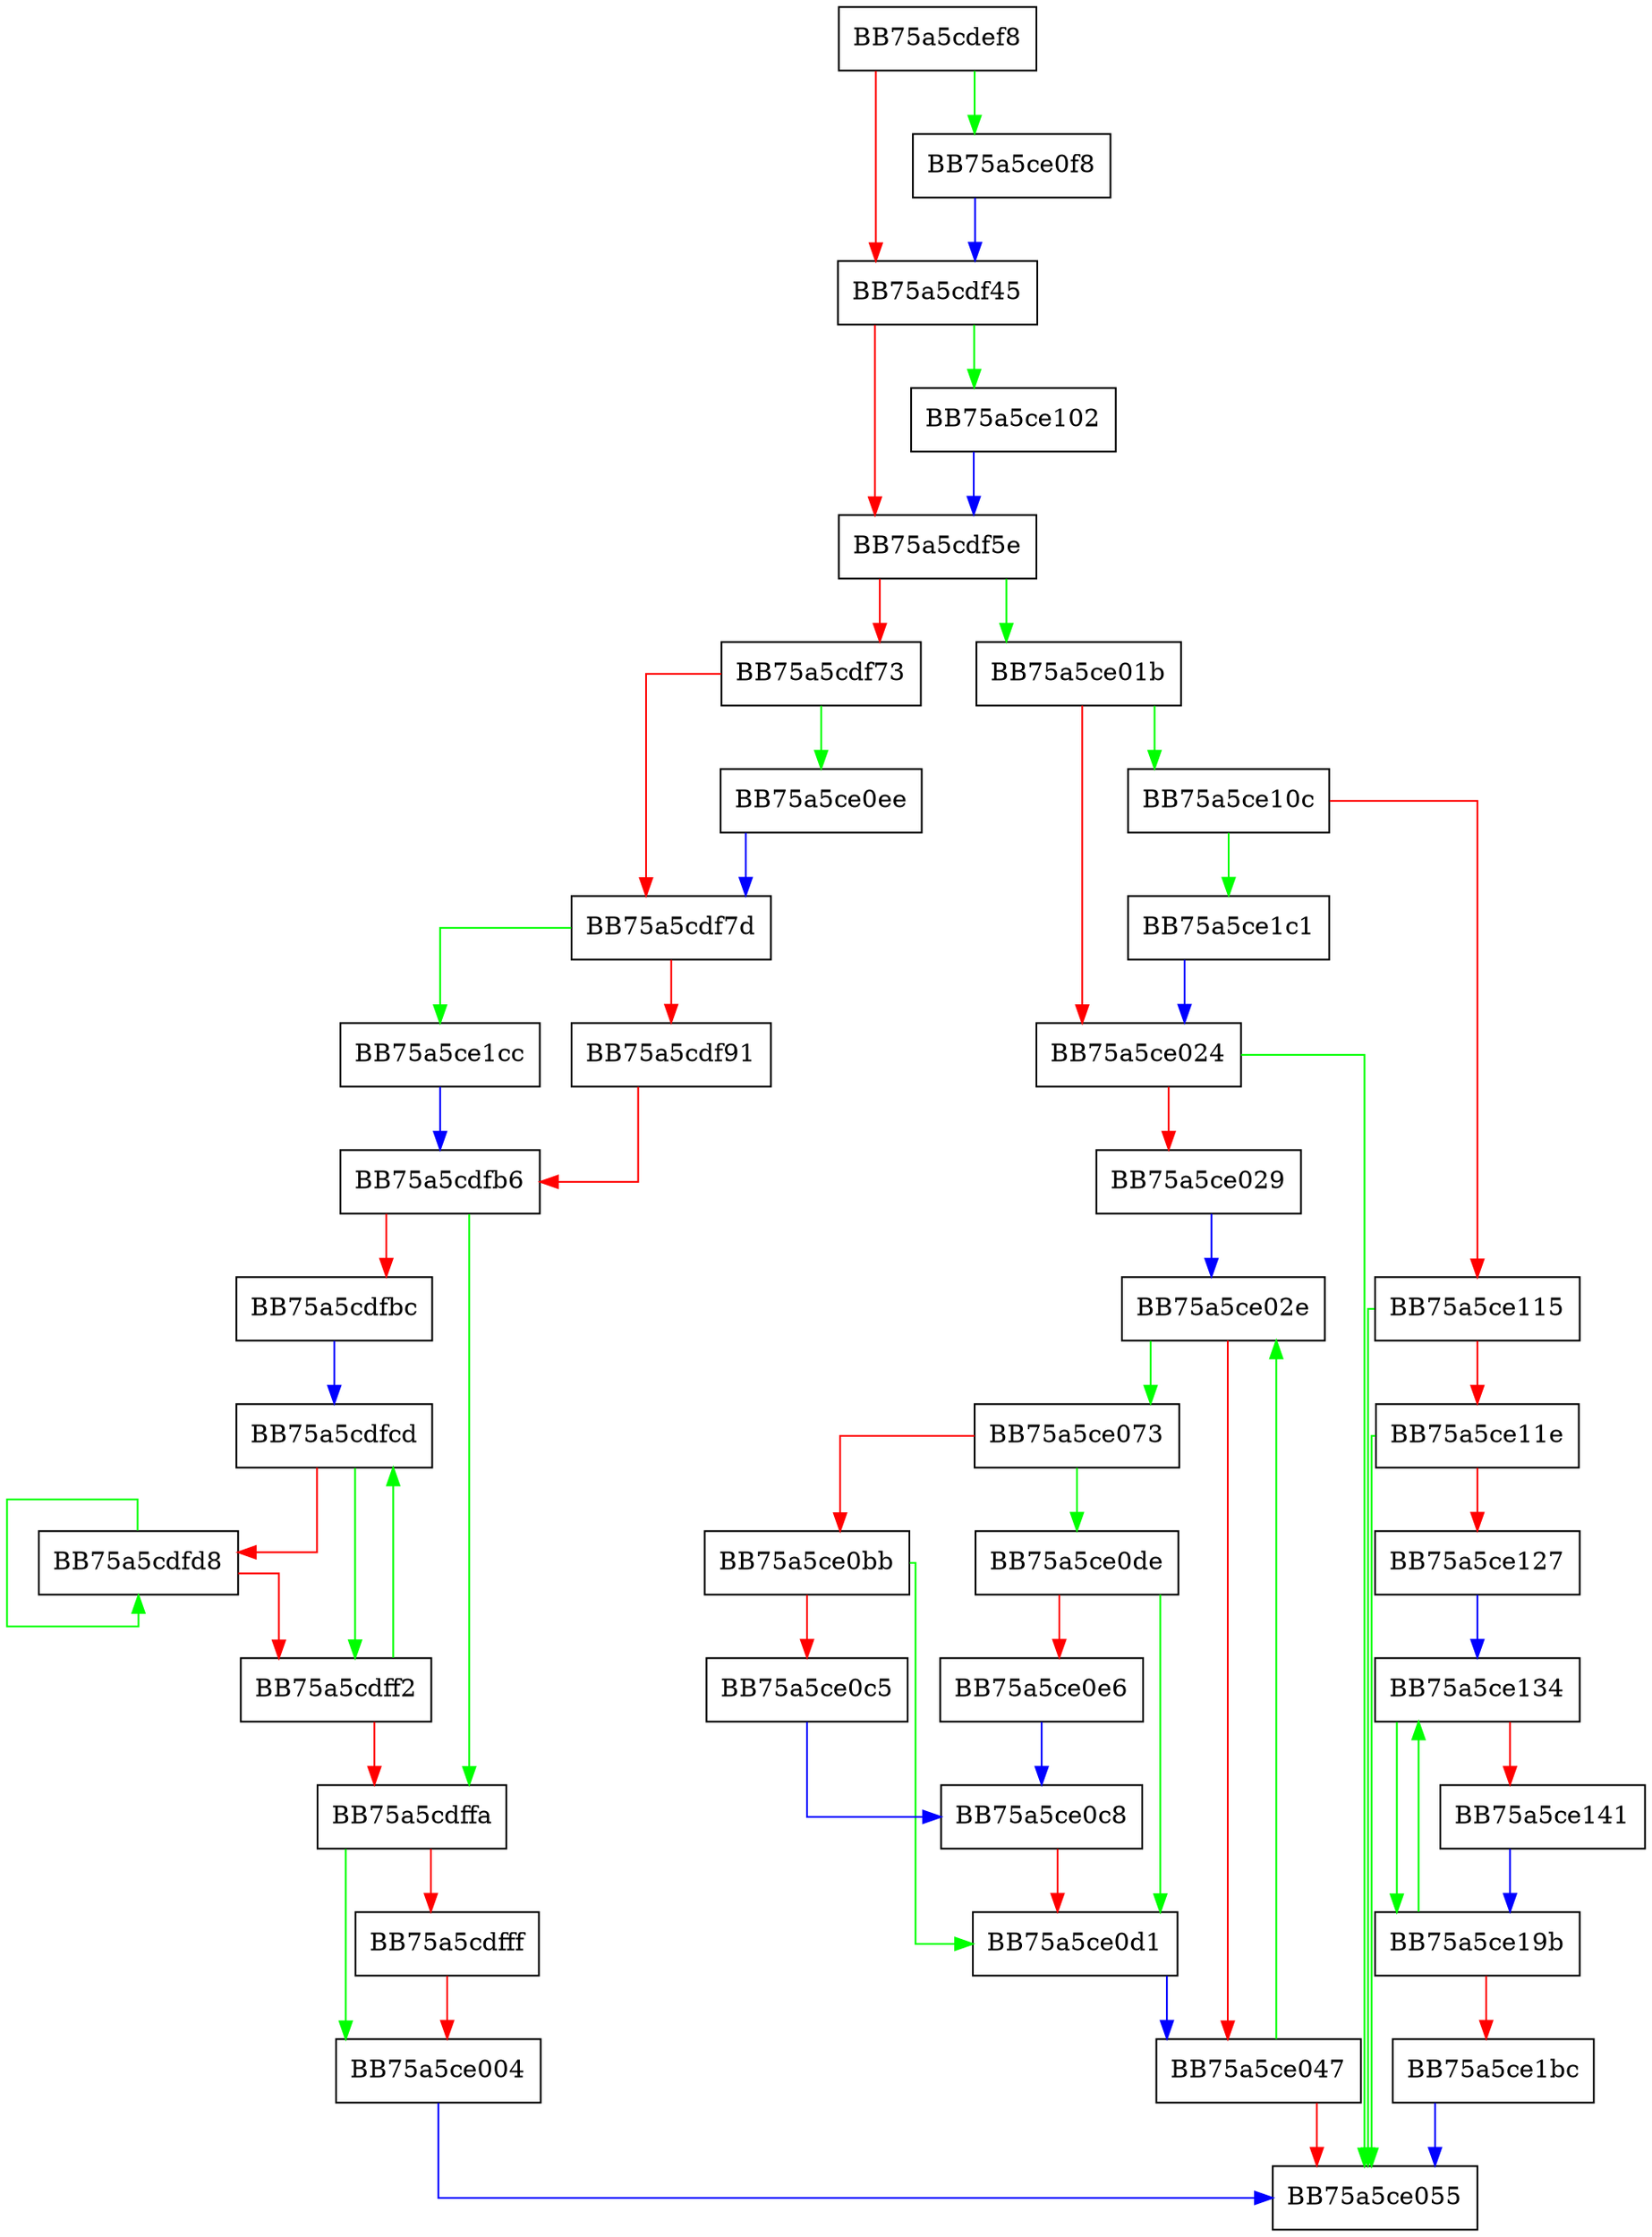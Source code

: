 digraph ApplyFilter {
  node [shape="box"];
  graph [splines=ortho];
  BB75a5cdef8 -> BB75a5ce0f8 [color="green"];
  BB75a5cdef8 -> BB75a5cdf45 [color="red"];
  BB75a5cdf45 -> BB75a5ce102 [color="green"];
  BB75a5cdf45 -> BB75a5cdf5e [color="red"];
  BB75a5cdf5e -> BB75a5ce01b [color="green"];
  BB75a5cdf5e -> BB75a5cdf73 [color="red"];
  BB75a5cdf73 -> BB75a5ce0ee [color="green"];
  BB75a5cdf73 -> BB75a5cdf7d [color="red"];
  BB75a5cdf7d -> BB75a5ce1cc [color="green"];
  BB75a5cdf7d -> BB75a5cdf91 [color="red"];
  BB75a5cdf91 -> BB75a5cdfb6 [color="red"];
  BB75a5cdfb6 -> BB75a5cdffa [color="green"];
  BB75a5cdfb6 -> BB75a5cdfbc [color="red"];
  BB75a5cdfbc -> BB75a5cdfcd [color="blue"];
  BB75a5cdfcd -> BB75a5cdff2 [color="green"];
  BB75a5cdfcd -> BB75a5cdfd8 [color="red"];
  BB75a5cdfd8 -> BB75a5cdfd8 [color="green"];
  BB75a5cdfd8 -> BB75a5cdff2 [color="red"];
  BB75a5cdff2 -> BB75a5cdfcd [color="green"];
  BB75a5cdff2 -> BB75a5cdffa [color="red"];
  BB75a5cdffa -> BB75a5ce004 [color="green"];
  BB75a5cdffa -> BB75a5cdfff [color="red"];
  BB75a5cdfff -> BB75a5ce004 [color="red"];
  BB75a5ce004 -> BB75a5ce055 [color="blue"];
  BB75a5ce01b -> BB75a5ce10c [color="green"];
  BB75a5ce01b -> BB75a5ce024 [color="red"];
  BB75a5ce024 -> BB75a5ce055 [color="green"];
  BB75a5ce024 -> BB75a5ce029 [color="red"];
  BB75a5ce029 -> BB75a5ce02e [color="blue"];
  BB75a5ce02e -> BB75a5ce073 [color="green"];
  BB75a5ce02e -> BB75a5ce047 [color="red"];
  BB75a5ce047 -> BB75a5ce02e [color="green"];
  BB75a5ce047 -> BB75a5ce055 [color="red"];
  BB75a5ce073 -> BB75a5ce0de [color="green"];
  BB75a5ce073 -> BB75a5ce0bb [color="red"];
  BB75a5ce0bb -> BB75a5ce0d1 [color="green"];
  BB75a5ce0bb -> BB75a5ce0c5 [color="red"];
  BB75a5ce0c5 -> BB75a5ce0c8 [color="blue"];
  BB75a5ce0c8 -> BB75a5ce0d1 [color="red"];
  BB75a5ce0d1 -> BB75a5ce047 [color="blue"];
  BB75a5ce0de -> BB75a5ce0d1 [color="green"];
  BB75a5ce0de -> BB75a5ce0e6 [color="red"];
  BB75a5ce0e6 -> BB75a5ce0c8 [color="blue"];
  BB75a5ce0ee -> BB75a5cdf7d [color="blue"];
  BB75a5ce0f8 -> BB75a5cdf45 [color="blue"];
  BB75a5ce102 -> BB75a5cdf5e [color="blue"];
  BB75a5ce10c -> BB75a5ce1c1 [color="green"];
  BB75a5ce10c -> BB75a5ce115 [color="red"];
  BB75a5ce115 -> BB75a5ce055 [color="green"];
  BB75a5ce115 -> BB75a5ce11e [color="red"];
  BB75a5ce11e -> BB75a5ce055 [color="green"];
  BB75a5ce11e -> BB75a5ce127 [color="red"];
  BB75a5ce127 -> BB75a5ce134 [color="blue"];
  BB75a5ce134 -> BB75a5ce19b [color="green"];
  BB75a5ce134 -> BB75a5ce141 [color="red"];
  BB75a5ce141 -> BB75a5ce19b [color="blue"];
  BB75a5ce19b -> BB75a5ce134 [color="green"];
  BB75a5ce19b -> BB75a5ce1bc [color="red"];
  BB75a5ce1bc -> BB75a5ce055 [color="blue"];
  BB75a5ce1c1 -> BB75a5ce024 [color="blue"];
  BB75a5ce1cc -> BB75a5cdfb6 [color="blue"];
}